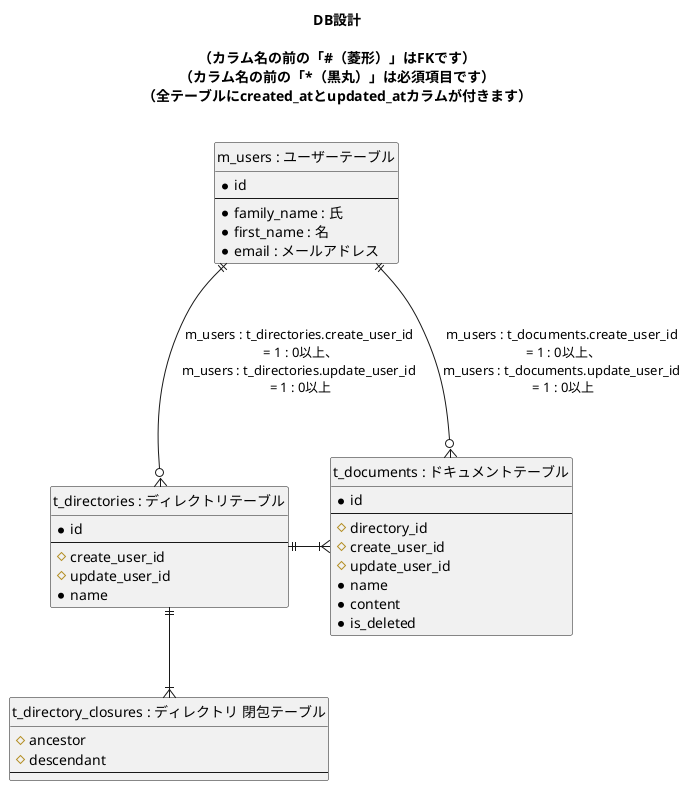 @startuml

' hide the spot
hide circle

title
DB設計

（カラム名の前の「#（菱形）」はFKです）
（カラム名の前の「*（黒丸）」は必須項目です）
（全テーブルにcreated_atとupdated_atカラムが付きます）

endtitle


entity "m_users : ユーザーテーブル" as m_users {
  *id
  --
  *family_name : 氏
  *first_name : 名
  *email : メールアドレス
}

entity "t_directories : ディレクトリテーブル" as t_directories {
  *id
  --
  #create_user_id
  #update_user_id
  *name
}

entity "t_documents : ドキュメントテーブル" as t_documents {
  *id
  --
  #directory_id
  #create_user_id
  #update_user_id
  *name
  *content
  *is_deleted
}

entity "t_directory_closures : ディレクトリ 閉包テーブル" as t_directory_closures {
  #ancestor
  #descendant
  --
}

m_users ||---o{ t_directories : m_users : t_directories.create_user_id\n = 1 : 0以上、\nm_users : t_directories.update_user_id\n = 1 : 0以上
m_users ||--o{ t_documents : m_users : t_documents.create_user_id\n = 1 : 0以上、\nm_users : t_documents.update_user_id\n = 1 : 0以上
t_directories ||-r-|{ t_documents
t_directories ||-d-|{ t_directory_closures

@enduml
